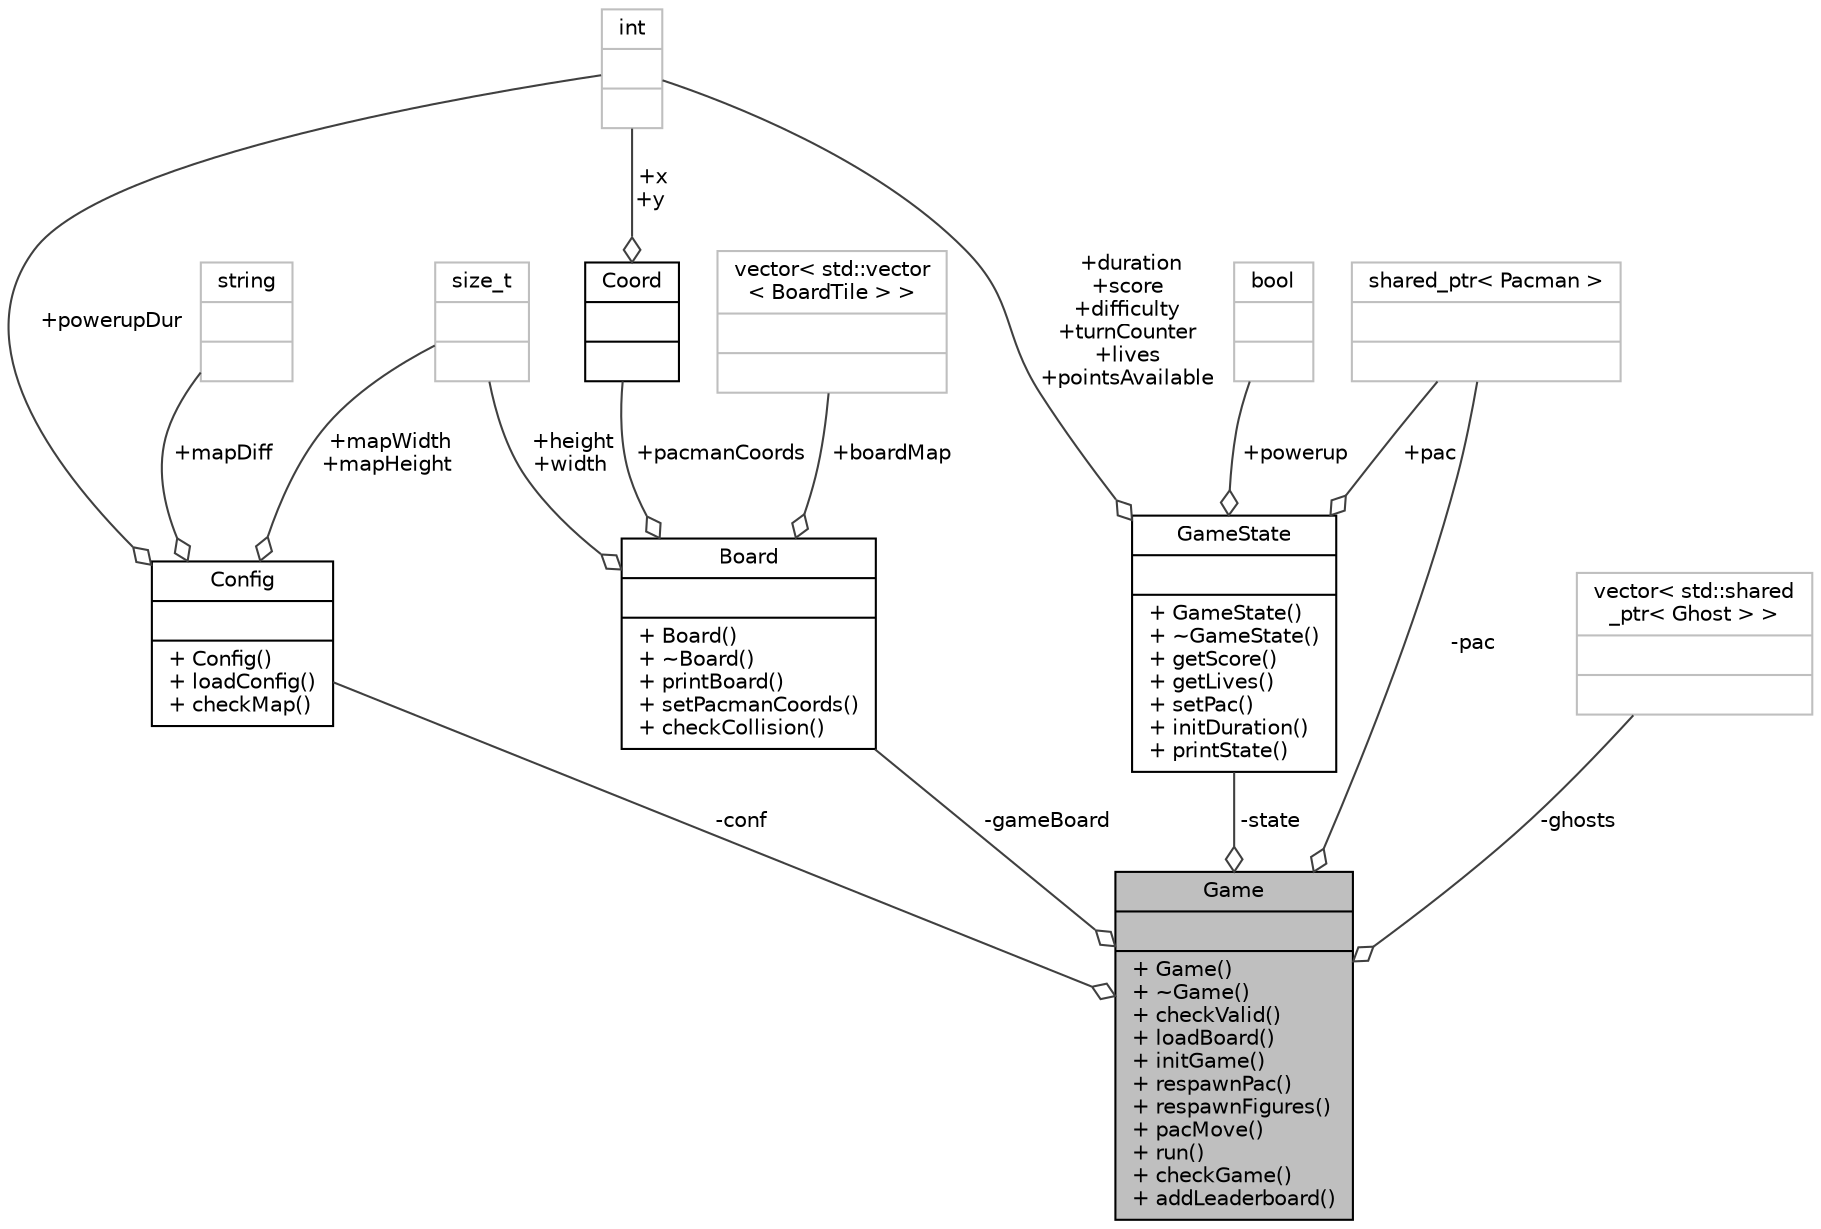 digraph "Game"
{
 // LATEX_PDF_SIZE
  edge [fontname="Helvetica",fontsize="10",labelfontname="Helvetica",labelfontsize="10"];
  node [fontname="Helvetica",fontsize="10",shape=record];
  Node1 [label="{Game\n||+ Game()\l+ ~Game()\l+ checkValid()\l+ loadBoard()\l+ initGame()\l+ respawnPac()\l+ respawnFigures()\l+ pacMove()\l+ run()\l+ checkGame()\l+ addLeaderboard()\l}",height=0.2,width=0.4,color="black", fillcolor="grey75", style="filled", fontcolor="black",tooltip="The Game class represents the game."];
  Node2 -> Node1 [color="grey25",fontsize="10",style="solid",label=" -conf" ,arrowhead="odiamond",fontname="Helvetica"];
  Node2 [label="{Config\n||+ Config()\l+ loadConfig()\l+ checkMap()\l}",height=0.2,width=0.4,color="black", fillcolor="white", style="filled",URL="$classConfig.html",tooltip="The Config class represents the game configuration."];
  Node3 -> Node2 [color="grey25",fontsize="10",style="solid",label=" +mapWidth\n+mapHeight" ,arrowhead="odiamond",fontname="Helvetica"];
  Node3 [label="{size_t\n||}",height=0.2,width=0.4,color="grey75", fillcolor="white", style="filled",tooltip=" "];
  Node4 -> Node2 [color="grey25",fontsize="10",style="solid",label=" +powerupDur" ,arrowhead="odiamond",fontname="Helvetica"];
  Node4 [label="{int\n||}",height=0.2,width=0.4,color="grey75", fillcolor="white", style="filled",tooltip=" "];
  Node5 -> Node2 [color="grey25",fontsize="10",style="solid",label=" +mapDiff" ,arrowhead="odiamond",fontname="Helvetica"];
  Node5 [label="{string\n||}",height=0.2,width=0.4,color="grey75", fillcolor="white", style="filled",tooltip=" "];
  Node6 -> Node1 [color="grey25",fontsize="10",style="solid",label=" -gameBoard" ,arrowhead="odiamond",fontname="Helvetica"];
  Node6 [label="{Board\n||+ Board()\l+ ~Board()\l+ printBoard()\l+ setPacmanCoords()\l+ checkCollision()\l}",height=0.2,width=0.4,color="black", fillcolor="white", style="filled",URL="$classBoard.html",tooltip="The Board class represents the game board."];
  Node7 -> Node6 [color="grey25",fontsize="10",style="solid",label=" +pacmanCoords" ,arrowhead="odiamond",fontname="Helvetica"];
  Node7 [label="{Coord\n||}",height=0.2,width=0.4,color="black", fillcolor="white", style="filled",URL="$structCoord.html",tooltip="The Coord struct represents a coordinate in 2D space."];
  Node4 -> Node7 [color="grey25",fontsize="10",style="solid",label=" +x\n+y" ,arrowhead="odiamond",fontname="Helvetica"];
  Node3 -> Node6 [color="grey25",fontsize="10",style="solid",label=" +height\n+width" ,arrowhead="odiamond",fontname="Helvetica"];
  Node8 -> Node6 [color="grey25",fontsize="10",style="solid",label=" +boardMap" ,arrowhead="odiamond",fontname="Helvetica"];
  Node8 [label="{vector\< std::vector\l\< BoardTile \> \>\n||}",height=0.2,width=0.4,color="grey75", fillcolor="white", style="filled",tooltip=" "];
  Node9 -> Node1 [color="grey25",fontsize="10",style="solid",label=" -pac" ,arrowhead="odiamond",fontname="Helvetica"];
  Node9 [label="{shared_ptr\< Pacman \>\n||}",height=0.2,width=0.4,color="grey75", fillcolor="white", style="filled",tooltip=" "];
  Node10 -> Node1 [color="grey25",fontsize="10",style="solid",label=" -ghosts" ,arrowhead="odiamond",fontname="Helvetica"];
  Node10 [label="{vector\< std::shared\l_ptr\< Ghost \> \>\n||}",height=0.2,width=0.4,color="grey75", fillcolor="white", style="filled",tooltip=" "];
  Node11 -> Node1 [color="grey25",fontsize="10",style="solid",label=" -state" ,arrowhead="odiamond",fontname="Helvetica"];
  Node11 [label="{GameState\n||+ GameState()\l+ ~GameState()\l+ getScore()\l+ getLives()\l+ setPac()\l+ initDuration()\l+ printState()\l}",height=0.2,width=0.4,color="black", fillcolor="white", style="filled",URL="$classGameState.html",tooltip="The GameState class represents the state of the game."];
  Node4 -> Node11 [color="grey25",fontsize="10",style="solid",label=" +duration\n+score\n+difficulty\n+turnCounter\n+lives\n+pointsAvailable" ,arrowhead="odiamond",fontname="Helvetica"];
  Node12 -> Node11 [color="grey25",fontsize="10",style="solid",label=" +powerup" ,arrowhead="odiamond",fontname="Helvetica"];
  Node12 [label="{bool\n||}",height=0.2,width=0.4,color="grey75", fillcolor="white", style="filled",tooltip=" "];
  Node9 -> Node11 [color="grey25",fontsize="10",style="solid",label=" +pac" ,arrowhead="odiamond",fontname="Helvetica"];
}
